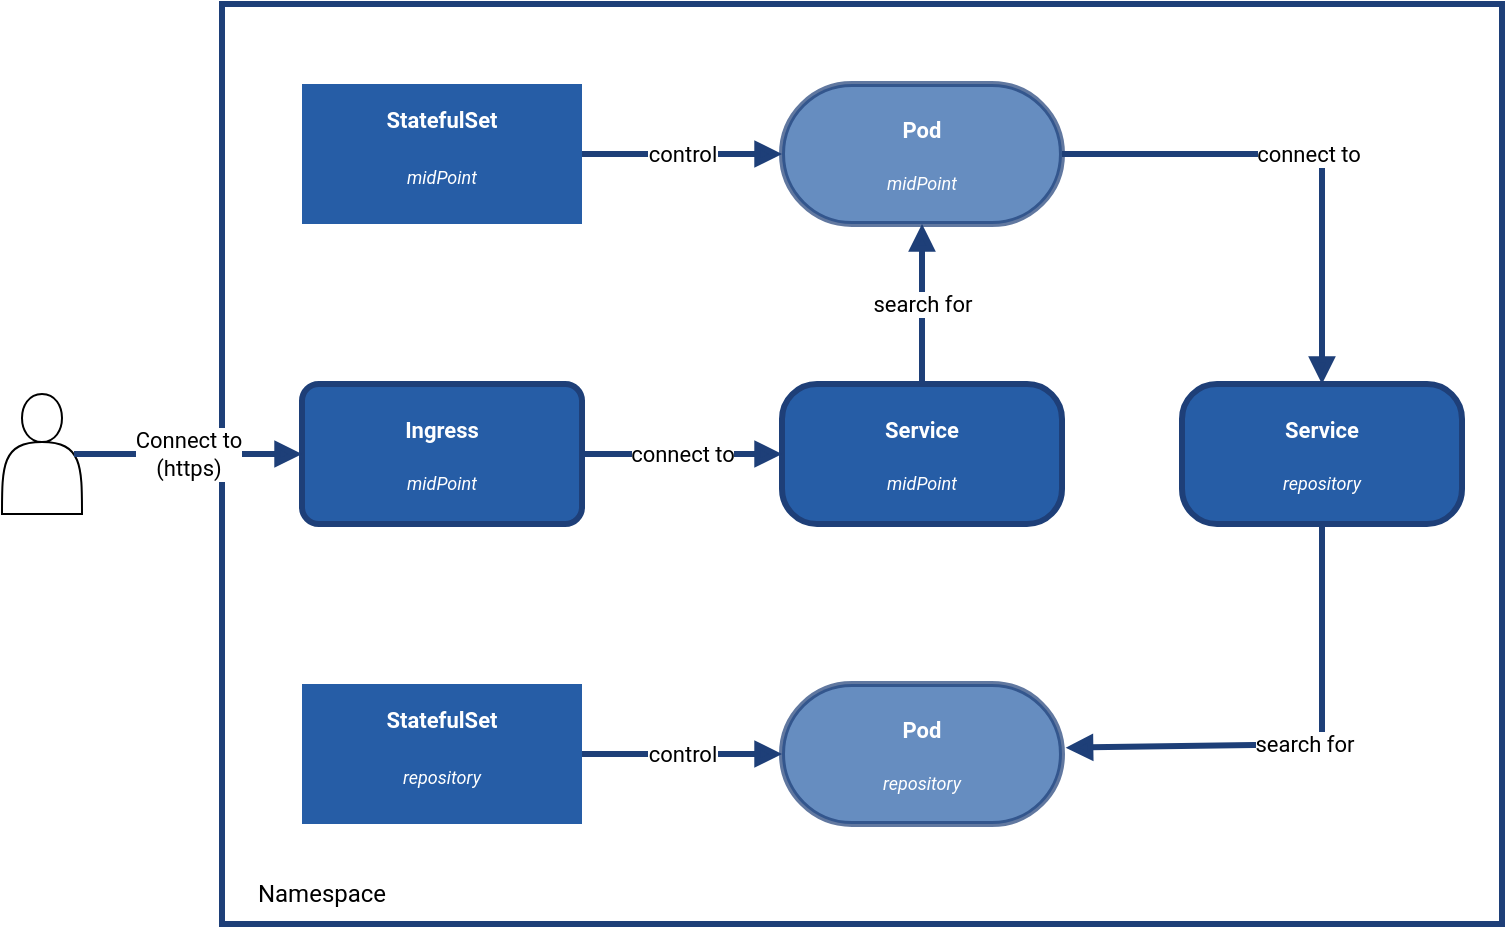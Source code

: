 <mxfile version="23.1.5" type="device">
  <diagram name="Page-1" id="rcZ7v9nJ8MNP7Q1qWnuh">
    <mxGraphModel dx="819" dy="470" grid="1" gridSize="10" guides="1" tooltips="1" connect="1" arrows="1" fold="1" page="1" pageScale="1" pageWidth="827" pageHeight="1169" math="0" shadow="0">
      <root>
        <mxCell id="0" />
        <mxCell id="1" parent="0" />
        <mxCell id="bQ1WbEOyLSyiqJ54v2sO-3" value="" style="rounded=0;whiteSpace=wrap;html=1;strokeWidth=3;perimeterSpacing=0;glass=0;strokeColor=#1E3F78;fillColor=none;fontFamily=Roboto;fontSource=https%3A%2F%2Ffonts.googleapis.com%2Fcss%3Ffamily%3DRoboto;fontColor=#000000;fontSize=11;fontStyle=1;spacing=2;" vertex="1" parent="1">
          <mxGeometry x="140" y="50" width="640" height="460" as="geometry" />
        </mxCell>
        <mxCell id="bQ1WbEOyLSyiqJ54v2sO-4" value="Namespace" style="text;html=1;align=center;verticalAlign=middle;whiteSpace=wrap;rounded=0;fontFamily=Roboto;fontSource=https%3A%2F%2Ffonts.googleapis.com%2Fcss%3Ffamily%3DRoboto;" vertex="1" parent="1">
          <mxGeometry x="160" y="480" width="60" height="30" as="geometry" />
        </mxCell>
        <mxCell id="bQ1WbEOyLSyiqJ54v2sO-20" value="" style="group" vertex="1" connectable="0" parent="1">
          <mxGeometry x="180" y="90" width="140" height="70" as="geometry" />
        </mxCell>
        <mxCell id="bQ1WbEOyLSyiqJ54v2sO-21" value="" style="rounded=0;whiteSpace=wrap;html=1;strokeWidth=2;perimeterSpacing=0;glass=0;strokeColor=none;fillColor=#265DA6;" vertex="1" parent="bQ1WbEOyLSyiqJ54v2sO-20">
          <mxGeometry width="140" height="70" as="geometry" />
        </mxCell>
        <mxCell id="bQ1WbEOyLSyiqJ54v2sO-22" value="midPoint" style="text;html=1;strokeColor=none;fillColor=none;align=center;verticalAlign=middle;whiteSpace=wrap;rounded=0;glass=0;fontFamily=Roboto;fontSource=https%3A%2F%2Ffonts.googleapis.com%2Fcss%3Ffamily%3DRoboto;fontSize=9;fontColor=#FFFFFF;fontStyle=2" vertex="1" parent="bQ1WbEOyLSyiqJ54v2sO-20">
          <mxGeometry x="10" y="37.333" width="120" height="18.667" as="geometry" />
        </mxCell>
        <mxCell id="bQ1WbEOyLSyiqJ54v2sO-23" value="&lt;div align=&quot;center&quot;&gt;StatefulSet&lt;/div&gt;" style="text;html=1;strokeColor=none;fillColor=none;align=center;verticalAlign=middle;whiteSpace=wrap;rounded=0;glass=0;fontFamily=Roboto;fontSource=https%3A%2F%2Ffonts.googleapis.com%2Fcss2%3Ffamily%3DRoboto%3Aital%2Cwght%401%2C300%26display%3Dswapp;fontSize=11;fontColor=#FFFFFF;fontStyle=1" vertex="1" parent="bQ1WbEOyLSyiqJ54v2sO-20">
          <mxGeometry x="10" y="8.4" width="120" height="18.667" as="geometry" />
        </mxCell>
        <mxCell id="bQ1WbEOyLSyiqJ54v2sO-28" value="" style="group" vertex="1" connectable="0" parent="1">
          <mxGeometry x="420" y="90" width="140" height="70" as="geometry" />
        </mxCell>
        <mxCell id="bQ1WbEOyLSyiqJ54v2sO-29" value="" style="rounded=1;whiteSpace=wrap;html=1;strokeWidth=3;arcSize=50;strokeColor=#1E3F78;fillColor=#265DA6;fontFamily=Roboto;fontSource=https%3A%2F%2Ffonts.googleapis.com%2Fcss%3Ffamily%3DRoboto;fontColor=#FFFFFF;fontSize=11;fontStyle=1;spacing=2;opacity=70;" vertex="1" parent="bQ1WbEOyLSyiqJ54v2sO-28">
          <mxGeometry width="140" height="70" as="geometry" />
        </mxCell>
        <mxCell id="bQ1WbEOyLSyiqJ54v2sO-30" value="midPoint" style="text;html=1;strokeColor=none;fillColor=none;align=center;verticalAlign=middle;whiteSpace=wrap;rounded=0;glass=0;fontFamily=Roboto;fontSource=https%3A%2F%2Ffonts.googleapis.com%2Fcss%3Ffamily%3DRoboto;fontSize=9;fontColor=#FFFFFF;fontStyle=2" vertex="1" parent="bQ1WbEOyLSyiqJ54v2sO-28">
          <mxGeometry x="10" y="40" width="120" height="20" as="geometry" />
        </mxCell>
        <mxCell id="bQ1WbEOyLSyiqJ54v2sO-31" value="Pod" style="text;html=1;strokeColor=none;fillColor=none;align=center;verticalAlign=middle;whiteSpace=wrap;rounded=0;glass=0;fontFamily=Roboto;fontSource=https%3A%2F%2Ffonts.googleapis.com%2Fcss2%3Ffamily%3DRoboto%3Aital%2Cwght%401%2C300%26display%3Dswapp;fontSize=11;fontColor=#FFFFFF;fontStyle=1" vertex="1" parent="bQ1WbEOyLSyiqJ54v2sO-28">
          <mxGeometry x="10" y="13" width="120" height="20" as="geometry" />
        </mxCell>
        <mxCell id="bQ1WbEOyLSyiqJ54v2sO-35" value="control" style="endArrow=block;html=1;strokeWidth=3;strokeColor=#1E3F78;endFill=1;rounded=0;entryX=0;entryY=0.5;entryDx=0;entryDy=0;exitX=1;exitY=0.5;exitDx=0;exitDy=0;fontFamily=Roboto;fontSource=https%3A%2F%2Ffonts.googleapis.com%2Fcss%3Ffamily%3DRoboto;spacingLeft=3;spacingRight=3;" edge="1" parent="1" source="bQ1WbEOyLSyiqJ54v2sO-21" target="bQ1WbEOyLSyiqJ54v2sO-29">
          <mxGeometry width="50" height="50" relative="1" as="geometry">
            <mxPoint x="320" y="130" as="sourcePoint" />
            <mxPoint x="410" y="380" as="targetPoint" />
          </mxGeometry>
        </mxCell>
        <mxCell id="bQ1WbEOyLSyiqJ54v2sO-36" value="" style="group" vertex="1" connectable="0" parent="1">
          <mxGeometry x="180" y="390" width="140" height="70" as="geometry" />
        </mxCell>
        <mxCell id="bQ1WbEOyLSyiqJ54v2sO-37" value="" style="rounded=0;whiteSpace=wrap;html=1;strokeWidth=2;perimeterSpacing=0;glass=0;strokeColor=none;fillColor=#265DA6;" vertex="1" parent="bQ1WbEOyLSyiqJ54v2sO-36">
          <mxGeometry width="140" height="70" as="geometry" />
        </mxCell>
        <mxCell id="bQ1WbEOyLSyiqJ54v2sO-38" value="repository" style="text;html=1;strokeColor=none;fillColor=none;align=center;verticalAlign=middle;whiteSpace=wrap;rounded=0;glass=0;fontFamily=Roboto;fontSource=https%3A%2F%2Ffonts.googleapis.com%2Fcss%3Ffamily%3DRoboto;fontSize=9;fontColor=#FFFFFF;fontStyle=2" vertex="1" parent="bQ1WbEOyLSyiqJ54v2sO-36">
          <mxGeometry x="10" y="37.333" width="120" height="18.667" as="geometry" />
        </mxCell>
        <mxCell id="bQ1WbEOyLSyiqJ54v2sO-39" value="&lt;div align=&quot;center&quot;&gt;StatefulSet&lt;/div&gt;" style="text;html=1;strokeColor=none;fillColor=none;align=center;verticalAlign=middle;whiteSpace=wrap;rounded=0;glass=0;fontFamily=Roboto;fontSource=https%3A%2F%2Ffonts.googleapis.com%2Fcss2%3Ffamily%3DRoboto%3Aital%2Cwght%401%2C300%26display%3Dswapp;fontSize=11;fontColor=#FFFFFF;fontStyle=1" vertex="1" parent="bQ1WbEOyLSyiqJ54v2sO-36">
          <mxGeometry x="10" y="8.4" width="120" height="18.667" as="geometry" />
        </mxCell>
        <mxCell id="bQ1WbEOyLSyiqJ54v2sO-40" value="" style="group" vertex="1" connectable="0" parent="1">
          <mxGeometry x="420" y="390" width="140" height="70" as="geometry" />
        </mxCell>
        <mxCell id="bQ1WbEOyLSyiqJ54v2sO-41" value="" style="rounded=1;whiteSpace=wrap;html=1;strokeWidth=3;arcSize=50;strokeColor=#1E3F78;fillColor=#265DA6;fontFamily=Roboto;fontSource=https%3A%2F%2Ffonts.googleapis.com%2Fcss%3Ffamily%3DRoboto;fontColor=#FFFFFF;fontSize=11;fontStyle=1;spacing=2;opacity=70;" vertex="1" parent="bQ1WbEOyLSyiqJ54v2sO-40">
          <mxGeometry width="140" height="70" as="geometry" />
        </mxCell>
        <mxCell id="bQ1WbEOyLSyiqJ54v2sO-42" value="repository" style="text;html=1;strokeColor=none;fillColor=none;align=center;verticalAlign=middle;whiteSpace=wrap;rounded=0;glass=0;fontFamily=Roboto;fontSource=https%3A%2F%2Ffonts.googleapis.com%2Fcss%3Ffamily%3DRoboto;fontSize=9;fontColor=#FFFFFF;fontStyle=2" vertex="1" parent="bQ1WbEOyLSyiqJ54v2sO-40">
          <mxGeometry x="10" y="40" width="120" height="20" as="geometry" />
        </mxCell>
        <mxCell id="bQ1WbEOyLSyiqJ54v2sO-43" value="Pod" style="text;html=1;strokeColor=none;fillColor=none;align=center;verticalAlign=middle;whiteSpace=wrap;rounded=0;glass=0;fontFamily=Roboto;fontSource=https%3A%2F%2Ffonts.googleapis.com%2Fcss2%3Ffamily%3DRoboto%3Aital%2Cwght%401%2C300%26display%3Dswapp;fontSize=11;fontColor=#FFFFFF;fontStyle=1" vertex="1" parent="bQ1WbEOyLSyiqJ54v2sO-40">
          <mxGeometry x="10" y="13" width="120" height="20" as="geometry" />
        </mxCell>
        <mxCell id="bQ1WbEOyLSyiqJ54v2sO-44" value="control" style="endArrow=block;html=1;strokeWidth=3;strokeColor=#1E3F78;endFill=1;rounded=0;entryX=0;entryY=0.5;entryDx=0;entryDy=0;exitX=1;exitY=0.5;exitDx=0;exitDy=0;fontFamily=Roboto;fontSource=https%3A%2F%2Ffonts.googleapis.com%2Fcss%3Ffamily%3DRoboto;spacingLeft=3;spacingRight=3;" edge="1" parent="1" source="bQ1WbEOyLSyiqJ54v2sO-37" target="bQ1WbEOyLSyiqJ54v2sO-41">
          <mxGeometry width="50" height="50" relative="1" as="geometry">
            <mxPoint x="320" y="430" as="sourcePoint" />
            <mxPoint x="410" y="680" as="targetPoint" />
          </mxGeometry>
        </mxCell>
        <mxCell id="bQ1WbEOyLSyiqJ54v2sO-49" value="" style="group" vertex="1" connectable="0" parent="1">
          <mxGeometry x="620" y="240" width="140" height="70" as="geometry" />
        </mxCell>
        <mxCell id="bQ1WbEOyLSyiqJ54v2sO-46" value="" style="rounded=1;whiteSpace=wrap;html=1;strokeWidth=3;arcSize=25;strokeColor=#1E3F78;fillColor=#265DA6;fontFamily=Roboto;fontSource=https%3A%2F%2Ffonts.googleapis.com%2Fcss%3Ffamily%3DRoboto;fontColor=#FFFFFF;fontSize=11;fontStyle=1;spacing=2;" vertex="1" parent="bQ1WbEOyLSyiqJ54v2sO-49">
          <mxGeometry width="140" height="70" as="geometry" />
        </mxCell>
        <mxCell id="bQ1WbEOyLSyiqJ54v2sO-47" value="repository" style="text;html=1;strokeColor=none;fillColor=none;align=center;verticalAlign=middle;whiteSpace=wrap;rounded=0;glass=0;fontFamily=Roboto;fontSource=https%3A%2F%2Ffonts.googleapis.com%2Fcss%3Ffamily%3DRoboto;fontSize=9;fontColor=#FFFFFF;fontStyle=2" vertex="1" parent="bQ1WbEOyLSyiqJ54v2sO-49">
          <mxGeometry x="10" y="40" width="120" height="20" as="geometry" />
        </mxCell>
        <mxCell id="bQ1WbEOyLSyiqJ54v2sO-48" value="Service" style="text;html=1;strokeColor=none;fillColor=none;align=center;verticalAlign=middle;whiteSpace=wrap;rounded=0;glass=0;fontFamily=Roboto;fontSource=https%3A%2F%2Ffonts.googleapis.com%2Fcss2%3Ffamily%3DRoboto%3Aital%2Cwght%401%2C300%26display%3Dswapp;fontSize=11;fontColor=#FFFFFF;fontStyle=1" vertex="1" parent="bQ1WbEOyLSyiqJ54v2sO-49">
          <mxGeometry x="10" y="13" width="120" height="20" as="geometry" />
        </mxCell>
        <mxCell id="bQ1WbEOyLSyiqJ54v2sO-54" value="&lt;div&gt;search for&lt;/div&gt;" style="endArrow=block;html=1;strokeWidth=3;strokeColor=#1E3F78;endFill=1;rounded=0;exitX=0.5;exitY=1;exitDx=0;exitDy=0;entryX=1.013;entryY=0.455;entryDx=0;entryDy=0;entryPerimeter=0;fontFamily=Roboto;fontSource=https%3A%2F%2Ffonts.googleapis.com%2Fcss%3Ffamily%3DRoboto;spacingLeft=0;spacingRight=0;" edge="1" parent="1" source="bQ1WbEOyLSyiqJ54v2sO-46" target="bQ1WbEOyLSyiqJ54v2sO-41">
          <mxGeometry width="50" height="50" relative="1" as="geometry">
            <mxPoint x="745" y="635" as="sourcePoint" />
            <mxPoint x="795" y="585" as="targetPoint" />
            <Array as="points">
              <mxPoint x="690" y="420" />
            </Array>
          </mxGeometry>
        </mxCell>
        <mxCell id="bQ1WbEOyLSyiqJ54v2sO-55" value="connect to" style="endArrow=block;html=1;strokeWidth=3;strokeColor=#1E3F78;endFill=1;rounded=0;exitX=1;exitY=0.5;exitDx=0;exitDy=0;entryX=0.5;entryY=0;entryDx=0;entryDy=0;fontFamily=Roboto;fontSource=https%3A%2F%2Ffonts.googleapis.com%2Fcss%3Ffamily%3DRoboto;" edge="1" parent="1" source="bQ1WbEOyLSyiqJ54v2sO-29" target="bQ1WbEOyLSyiqJ54v2sO-46">
          <mxGeometry width="50" height="50" relative="1" as="geometry">
            <mxPoint x="520" y="300" as="sourcePoint" />
            <mxPoint x="570" y="250" as="targetPoint" />
            <Array as="points">
              <mxPoint x="690" y="125" />
            </Array>
          </mxGeometry>
        </mxCell>
        <mxCell id="bQ1WbEOyLSyiqJ54v2sO-56" value="" style="group" vertex="1" connectable="0" parent="1">
          <mxGeometry x="420" y="240" width="140" height="70" as="geometry" />
        </mxCell>
        <mxCell id="bQ1WbEOyLSyiqJ54v2sO-57" value="" style="rounded=1;whiteSpace=wrap;html=1;strokeWidth=3;arcSize=25;strokeColor=#1E3F78;fillColor=#265DA6;fontFamily=Roboto;fontSource=https%3A%2F%2Ffonts.googleapis.com%2Fcss%3Ffamily%3DRoboto;fontColor=#FFFFFF;fontSize=11;fontStyle=1;spacing=2;" vertex="1" parent="bQ1WbEOyLSyiqJ54v2sO-56">
          <mxGeometry width="140" height="70" as="geometry" />
        </mxCell>
        <mxCell id="bQ1WbEOyLSyiqJ54v2sO-58" value="midPoint" style="text;html=1;strokeColor=none;fillColor=none;align=center;verticalAlign=middle;whiteSpace=wrap;rounded=0;glass=0;fontFamily=Roboto;fontSource=https%3A%2F%2Ffonts.googleapis.com%2Fcss%3Ffamily%3DRoboto;fontSize=9;fontColor=#FFFFFF;fontStyle=2" vertex="1" parent="bQ1WbEOyLSyiqJ54v2sO-56">
          <mxGeometry x="10" y="40" width="120" height="20" as="geometry" />
        </mxCell>
        <mxCell id="bQ1WbEOyLSyiqJ54v2sO-59" value="Service" style="text;html=1;strokeColor=none;fillColor=none;align=center;verticalAlign=middle;whiteSpace=wrap;rounded=0;glass=0;fontFamily=Roboto;fontSource=https%3A%2F%2Ffonts.googleapis.com%2Fcss2%3Ffamily%3DRoboto%3Aital%2Cwght%401%2C300%26display%3Dswapp;fontSize=11;fontColor=#FFFFFF;fontStyle=1" vertex="1" parent="bQ1WbEOyLSyiqJ54v2sO-56">
          <mxGeometry x="10" y="13" width="120" height="20" as="geometry" />
        </mxCell>
        <mxCell id="bQ1WbEOyLSyiqJ54v2sO-60" value="search for" style="endArrow=block;html=1;strokeWidth=3;strokeColor=#1E3F78;endFill=1;rounded=0;exitX=0.5;exitY=0;exitDx=0;exitDy=0;entryX=0.5;entryY=1;entryDx=0;entryDy=0;fontFamily=Roboto;fontSource=https%3A%2F%2Ffonts.googleapis.com%2Fcss%3Ffamily%3DRoboto;" edge="1" parent="1" source="bQ1WbEOyLSyiqJ54v2sO-57" target="bQ1WbEOyLSyiqJ54v2sO-29">
          <mxGeometry width="50" height="50" relative="1" as="geometry">
            <mxPoint x="560" y="270" as="sourcePoint" />
            <mxPoint x="610" y="220" as="targetPoint" />
          </mxGeometry>
        </mxCell>
        <mxCell id="bQ1WbEOyLSyiqJ54v2sO-65" value="" style="group" vertex="1" connectable="0" parent="1">
          <mxGeometry x="180" y="240" width="140" height="70" as="geometry" />
        </mxCell>
        <mxCell id="bQ1WbEOyLSyiqJ54v2sO-62" value="" style="rounded=1;whiteSpace=wrap;html=1;strokeWidth=3;arcSize=12;strokeColor=#1E3F78;fillColor=#265DA6;fontFamily=Roboto;fontSource=https%3A%2F%2Ffonts.googleapis.com%2Fcss%3Ffamily%3DRoboto;fontColor=#FFFFFF;fontSize=11;fontStyle=1;spacing=2;container=0;" vertex="1" parent="bQ1WbEOyLSyiqJ54v2sO-65">
          <mxGeometry width="140" height="70" as="geometry" />
        </mxCell>
        <mxCell id="bQ1WbEOyLSyiqJ54v2sO-63" value="midPoint" style="text;html=1;strokeColor=none;fillColor=none;align=center;verticalAlign=middle;whiteSpace=wrap;rounded=0;glass=0;fontFamily=Roboto;fontSource=https%3A%2F%2Ffonts.googleapis.com%2Fcss%3Ffamily%3DRoboto;fontSize=9;fontColor=#FFFFFF;fontStyle=2;container=0;" vertex="1" parent="bQ1WbEOyLSyiqJ54v2sO-65">
          <mxGeometry x="10" y="40" width="120" height="20" as="geometry" />
        </mxCell>
        <mxCell id="bQ1WbEOyLSyiqJ54v2sO-64" value="Ingress" style="text;html=1;strokeColor=none;fillColor=none;align=center;verticalAlign=middle;whiteSpace=wrap;rounded=0;glass=0;fontFamily=Roboto;fontSource=https%3A%2F%2Ffonts.googleapis.com%2Fcss2%3Ffamily%3DRoboto%3Aital%2Cwght%401%2C300%26display%3Dswapp;fontSize=11;fontColor=#FFFFFF;fontStyle=1;container=0;" vertex="1" parent="bQ1WbEOyLSyiqJ54v2sO-65">
          <mxGeometry x="10" y="13" width="120" height="20" as="geometry" />
        </mxCell>
        <mxCell id="bQ1WbEOyLSyiqJ54v2sO-66" value="connect to" style="endArrow=block;html=1;strokeWidth=3;strokeColor=#1E3F78;endFill=1;rounded=0;exitX=1;exitY=0.5;exitDx=0;exitDy=0;entryX=0;entryY=0.5;entryDx=0;entryDy=0;fontFamily=Roboto;fontSource=https%3A%2F%2Ffonts.googleapis.com%2Fcss%3Ffamily%3DRoboto;" edge="1" parent="1" source="bQ1WbEOyLSyiqJ54v2sO-62" target="bQ1WbEOyLSyiqJ54v2sO-57">
          <mxGeometry width="50" height="50" relative="1" as="geometry">
            <mxPoint x="550" y="370" as="sourcePoint" />
            <mxPoint x="600" y="320" as="targetPoint" />
          </mxGeometry>
        </mxCell>
        <mxCell id="bQ1WbEOyLSyiqJ54v2sO-67" value="" style="shape=actor;whiteSpace=wrap;html=1;" vertex="1" parent="1">
          <mxGeometry x="30" y="245" width="40" height="60" as="geometry" />
        </mxCell>
        <mxCell id="bQ1WbEOyLSyiqJ54v2sO-68" value="&lt;div&gt;Connect to&lt;/div&gt;&lt;div&gt;(https)&lt;br&gt;&lt;/div&gt;" style="endArrow=block;html=1;strokeWidth=3;strokeColor=#1E3F78;endFill=1;rounded=0;exitX=0.9;exitY=0.5;exitDx=0;exitDy=0;exitPerimeter=0;entryX=0;entryY=0.5;entryDx=0;entryDy=0;fontFamily=Roboto;fontSource=https%3A%2F%2Ffonts.googleapis.com%2Fcss%3Ffamily%3DRoboto;" edge="1" parent="1" source="bQ1WbEOyLSyiqJ54v2sO-67" target="bQ1WbEOyLSyiqJ54v2sO-62">
          <mxGeometry width="50" height="50" relative="1" as="geometry">
            <mxPoint x="460" y="360" as="sourcePoint" />
            <mxPoint x="510" y="310" as="targetPoint" />
          </mxGeometry>
        </mxCell>
      </root>
    </mxGraphModel>
  </diagram>
</mxfile>
